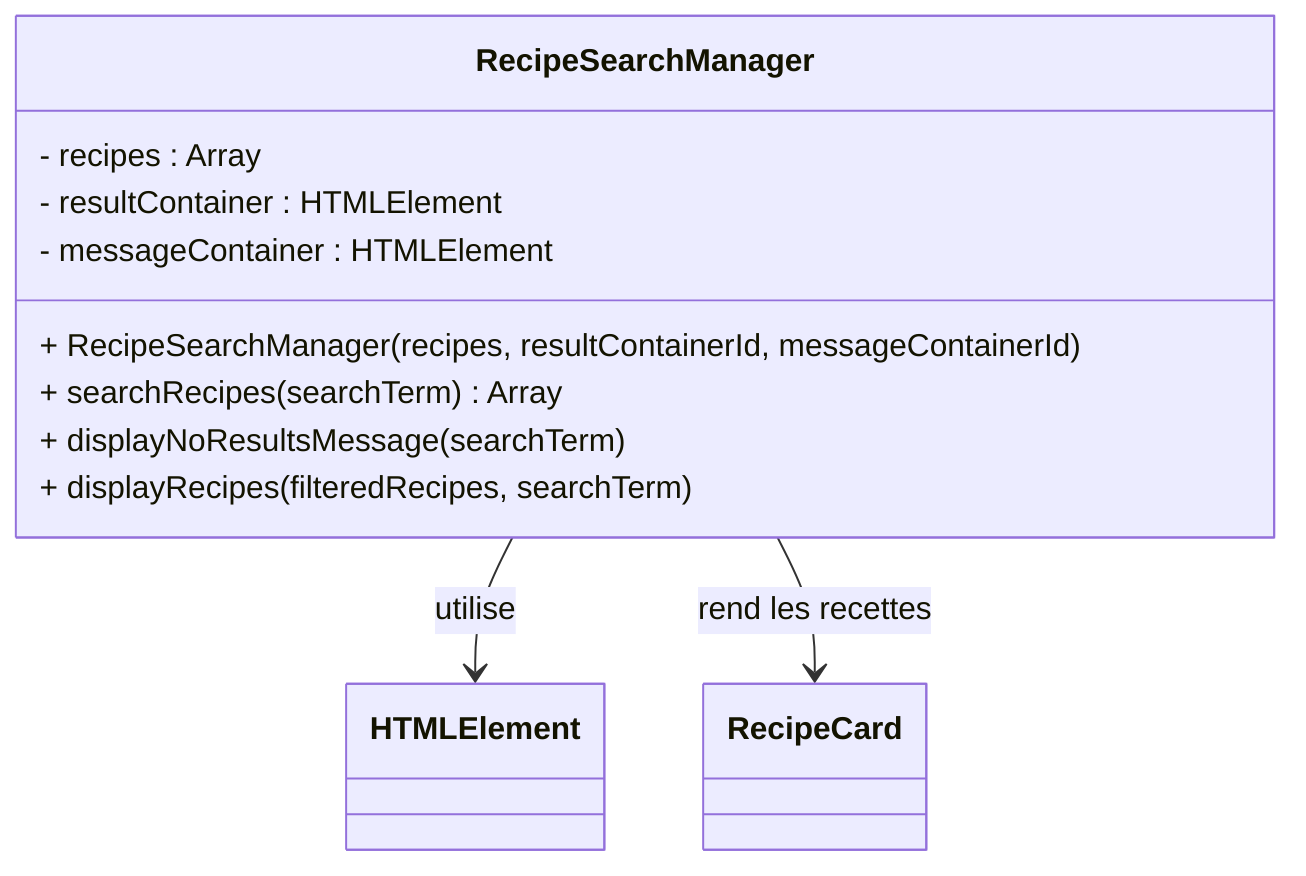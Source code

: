 classDiagram
    class RecipeSearchManager {
        - recipes : Array
        - resultContainer : HTMLElement
        - messageContainer : HTMLElement
        + RecipeSearchManager(recipes, resultContainerId, messageContainerId)
        + searchRecipes(searchTerm) Array
        + displayNoResultsMessage(searchTerm)
        + displayRecipes(filteredRecipes, searchTerm)
    }

    RecipeSearchManager --> HTMLElement : utilise
    RecipeSearchManager --> RecipeCard : rend les recettes